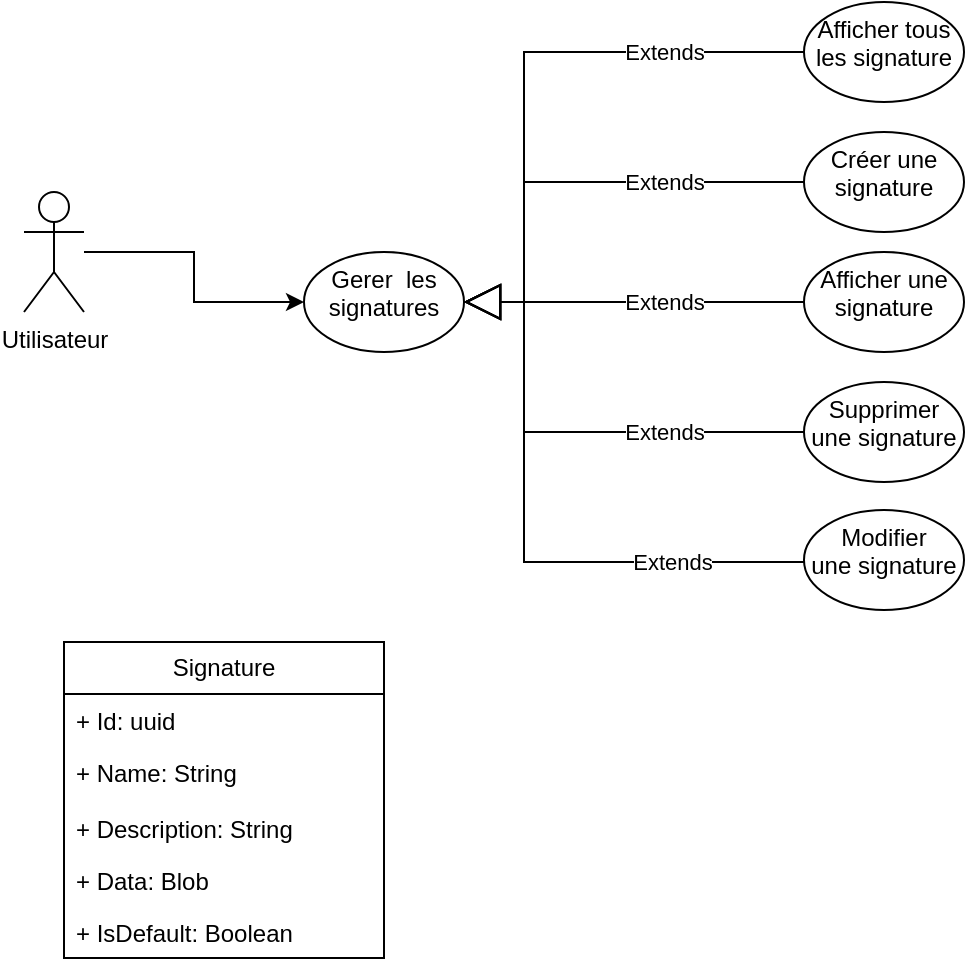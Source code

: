 <mxfile version="21.1.2" type="device">
  <diagram name="Page-1" id="CxMjXohG39OwKz9XCY3l">
    <mxGraphModel dx="1968" dy="1280" grid="1" gridSize="10" guides="1" tooltips="1" connect="1" arrows="1" fold="1" page="1" pageScale="1" pageWidth="827" pageHeight="1169" math="0" shadow="0">
      <root>
        <mxCell id="0" />
        <mxCell id="1" parent="0" />
        <mxCell id="-n9f99ybupwJpwx1l-vb-20" value="" style="edgeStyle=orthogonalEdgeStyle;rounded=0;orthogonalLoop=1;jettySize=auto;html=1;" parent="1" source="-n9f99ybupwJpwx1l-vb-21" target="-n9f99ybupwJpwx1l-vb-22" edge="1">
          <mxGeometry relative="1" as="geometry" />
        </mxCell>
        <mxCell id="-n9f99ybupwJpwx1l-vb-21" value="Utilisateur&lt;br&gt;" style="shape=umlActor;verticalLabelPosition=bottom;verticalAlign=top;html=1;outlineConnect=0;" parent="1" vertex="1">
          <mxGeometry x="40" y="235" width="30" height="60" as="geometry" />
        </mxCell>
        <mxCell id="-n9f99ybupwJpwx1l-vb-22" value="Gerer&amp;nbsp; les signatures" style="ellipse;whiteSpace=wrap;html=1;verticalAlign=top;" parent="1" vertex="1">
          <mxGeometry x="180" y="265" width="80" height="50" as="geometry" />
        </mxCell>
        <mxCell id="-n9f99ybupwJpwx1l-vb-23" value="Afficher tous les signature" style="ellipse;whiteSpace=wrap;html=1;verticalAlign=top;" parent="1" vertex="1">
          <mxGeometry x="430" y="140" width="80" height="50" as="geometry" />
        </mxCell>
        <mxCell id="-n9f99ybupwJpwx1l-vb-24" value="Créer une signature" style="ellipse;whiteSpace=wrap;html=1;verticalAlign=top;" parent="1" vertex="1">
          <mxGeometry x="430" y="205" width="80" height="50" as="geometry" />
        </mxCell>
        <mxCell id="-n9f99ybupwJpwx1l-vb-25" value="Afficher une signature" style="ellipse;whiteSpace=wrap;html=1;verticalAlign=top;" parent="1" vertex="1">
          <mxGeometry x="430" y="265" width="80" height="50" as="geometry" />
        </mxCell>
        <mxCell id="-n9f99ybupwJpwx1l-vb-26" value="Supprimer une signature" style="ellipse;whiteSpace=wrap;html=1;verticalAlign=top;" parent="1" vertex="1">
          <mxGeometry x="430" y="330" width="80" height="50" as="geometry" />
        </mxCell>
        <mxCell id="-n9f99ybupwJpwx1l-vb-27" value="Extends" style="endArrow=block;endSize=16;endFill=0;html=1;exitX=0;exitY=0.5;exitDx=0;exitDy=0;entryX=1;entryY=0.5;entryDx=0;entryDy=0;rounded=0;" parent="1" source="-n9f99ybupwJpwx1l-vb-23" target="-n9f99ybupwJpwx1l-vb-22" edge="1">
          <mxGeometry x="-0.525" width="160" relative="1" as="geometry">
            <mxPoint x="280" y="200" as="sourcePoint" />
            <mxPoint x="440" y="200" as="targetPoint" />
            <Array as="points">
              <mxPoint x="290" y="165" />
              <mxPoint x="290" y="230" />
              <mxPoint x="290" y="290" />
            </Array>
            <mxPoint as="offset" />
          </mxGeometry>
        </mxCell>
        <mxCell id="-n9f99ybupwJpwx1l-vb-28" value="Extends" style="endArrow=block;endSize=16;endFill=0;html=1;rounded=0;exitX=0;exitY=0.5;exitDx=0;exitDy=0;entryX=1;entryY=0.5;entryDx=0;entryDy=0;" parent="1" source="-n9f99ybupwJpwx1l-vb-24" target="-n9f99ybupwJpwx1l-vb-22" edge="1">
          <mxGeometry x="-0.391" width="160" relative="1" as="geometry">
            <mxPoint x="410" y="175" as="sourcePoint" />
            <mxPoint x="270" y="300" as="targetPoint" />
            <Array as="points">
              <mxPoint x="290" y="230" />
              <mxPoint x="290" y="290" />
            </Array>
            <mxPoint as="offset" />
          </mxGeometry>
        </mxCell>
        <mxCell id="-n9f99ybupwJpwx1l-vb-29" value="Extends" style="endArrow=block;endSize=16;endFill=0;html=1;rounded=0;exitX=0;exitY=0.5;exitDx=0;exitDy=0;entryX=1;entryY=0.5;entryDx=0;entryDy=0;" parent="1" source="-n9f99ybupwJpwx1l-vb-25" target="-n9f99ybupwJpwx1l-vb-22" edge="1">
          <mxGeometry x="-0.176" width="160" relative="1" as="geometry">
            <mxPoint x="410" y="240" as="sourcePoint" />
            <mxPoint x="270" y="300" as="targetPoint" />
            <mxPoint as="offset" />
          </mxGeometry>
        </mxCell>
        <mxCell id="-n9f99ybupwJpwx1l-vb-30" value="Extends" style="endArrow=block;endSize=16;endFill=0;html=1;exitX=0;exitY=0.5;exitDx=0;exitDy=0;entryX=1;entryY=0.5;entryDx=0;entryDy=0;rounded=0;" parent="1" edge="1">
          <mxGeometry x="-0.404" width="160" relative="1" as="geometry">
            <mxPoint x="430" y="355" as="sourcePoint" />
            <mxPoint x="260" y="290" as="targetPoint" />
            <Array as="points">
              <mxPoint x="290" y="355" />
              <mxPoint x="290" y="290" />
            </Array>
            <mxPoint as="offset" />
          </mxGeometry>
        </mxCell>
        <mxCell id="-n9f99ybupwJpwx1l-vb-31" value="Signature" style="swimlane;fontStyle=0;childLayout=stackLayout;horizontal=1;startSize=26;fillColor=none;horizontalStack=0;resizeParent=1;resizeParentMax=0;resizeLast=0;collapsible=1;marginBottom=0;whiteSpace=wrap;html=1;rounded=0;shadow=0;glass=0;" parent="1" vertex="1">
          <mxGeometry x="60" y="460" width="160" height="158" as="geometry" />
        </mxCell>
        <mxCell id="-n9f99ybupwJpwx1l-vb-32" value="+ Id: uuid" style="text;strokeColor=none;fillColor=none;align=left;verticalAlign=top;spacingLeft=4;spacingRight=4;overflow=hidden;rotatable=0;points=[[0,0.5],[1,0.5]];portConstraint=eastwest;whiteSpace=wrap;html=1;rounded=0;shadow=0;glass=0;" parent="-n9f99ybupwJpwx1l-vb-31" vertex="1">
          <mxGeometry y="26" width="160" height="26" as="geometry" />
        </mxCell>
        <mxCell id="-n9f99ybupwJpwx1l-vb-33" value="+ Name: String" style="text;strokeColor=none;fillColor=none;align=left;verticalAlign=top;spacingLeft=4;spacingRight=4;overflow=hidden;rotatable=0;points=[[0,0.5],[1,0.5]];portConstraint=eastwest;whiteSpace=wrap;html=1;rounded=0;shadow=0;glass=0;" parent="-n9f99ybupwJpwx1l-vb-31" vertex="1">
          <mxGeometry y="52" width="160" height="28" as="geometry" />
        </mxCell>
        <mxCell id="-n9f99ybupwJpwx1l-vb-34" value="+ Description&lt;span style=&quot;background-color: initial;&quot;&gt;: String&lt;/span&gt;" style="text;strokeColor=none;fillColor=none;align=left;verticalAlign=top;spacingLeft=4;spacingRight=4;overflow=hidden;rotatable=0;points=[[0,0.5],[1,0.5]];portConstraint=eastwest;whiteSpace=wrap;html=1;rounded=0;shadow=0;glass=0;" parent="-n9f99ybupwJpwx1l-vb-31" vertex="1">
          <mxGeometry y="80" width="160" height="26" as="geometry" />
        </mxCell>
        <mxCell id="-n9f99ybupwJpwx1l-vb-35" value="+ Data: Blob" style="text;strokeColor=none;fillColor=none;align=left;verticalAlign=top;spacingLeft=4;spacingRight=4;overflow=hidden;rotatable=0;points=[[0,0.5],[1,0.5]];portConstraint=eastwest;whiteSpace=wrap;html=1;rounded=0;shadow=0;glass=0;" parent="-n9f99ybupwJpwx1l-vb-31" vertex="1">
          <mxGeometry y="106" width="160" height="26" as="geometry" />
        </mxCell>
        <mxCell id="-n9f99ybupwJpwx1l-vb-36" value="+&amp;nbsp;IsDefault&lt;span style=&quot;background-color: initial;&quot;&gt;: Boolean&lt;/span&gt;" style="text;strokeColor=none;fillColor=none;align=left;verticalAlign=top;spacingLeft=4;spacingRight=4;overflow=hidden;rotatable=0;points=[[0,0.5],[1,0.5]];portConstraint=eastwest;whiteSpace=wrap;html=1;rounded=0;shadow=0;glass=0;" parent="-n9f99ybupwJpwx1l-vb-31" vertex="1">
          <mxGeometry y="132" width="160" height="26" as="geometry" />
        </mxCell>
        <mxCell id="-n9f99ybupwJpwx1l-vb-37" value="Modifier&lt;br&gt;une signature" style="ellipse;whiteSpace=wrap;html=1;verticalAlign=top;" parent="1" vertex="1">
          <mxGeometry x="430" y="394" width="80" height="50" as="geometry" />
        </mxCell>
        <mxCell id="-n9f99ybupwJpwx1l-vb-38" value="Extends" style="endArrow=block;endSize=16;endFill=0;html=1;entryX=1;entryY=0.5;entryDx=0;entryDy=0;rounded=0;exitX=0;exitY=0.5;exitDx=0;exitDy=0;edgeStyle=orthogonalEdgeStyle;" parent="1" source="-n9f99ybupwJpwx1l-vb-37" target="-n9f99ybupwJpwx1l-vb-22" edge="1">
          <mxGeometry x="-0.556" width="160" relative="1" as="geometry">
            <mxPoint x="430" y="420" as="sourcePoint" />
            <mxPoint x="270" y="300" as="targetPoint" />
            <Array as="points">
              <mxPoint x="430" y="420" />
              <mxPoint x="290" y="420" />
              <mxPoint x="290" y="290" />
            </Array>
            <mxPoint as="offset" />
          </mxGeometry>
        </mxCell>
      </root>
    </mxGraphModel>
  </diagram>
</mxfile>
